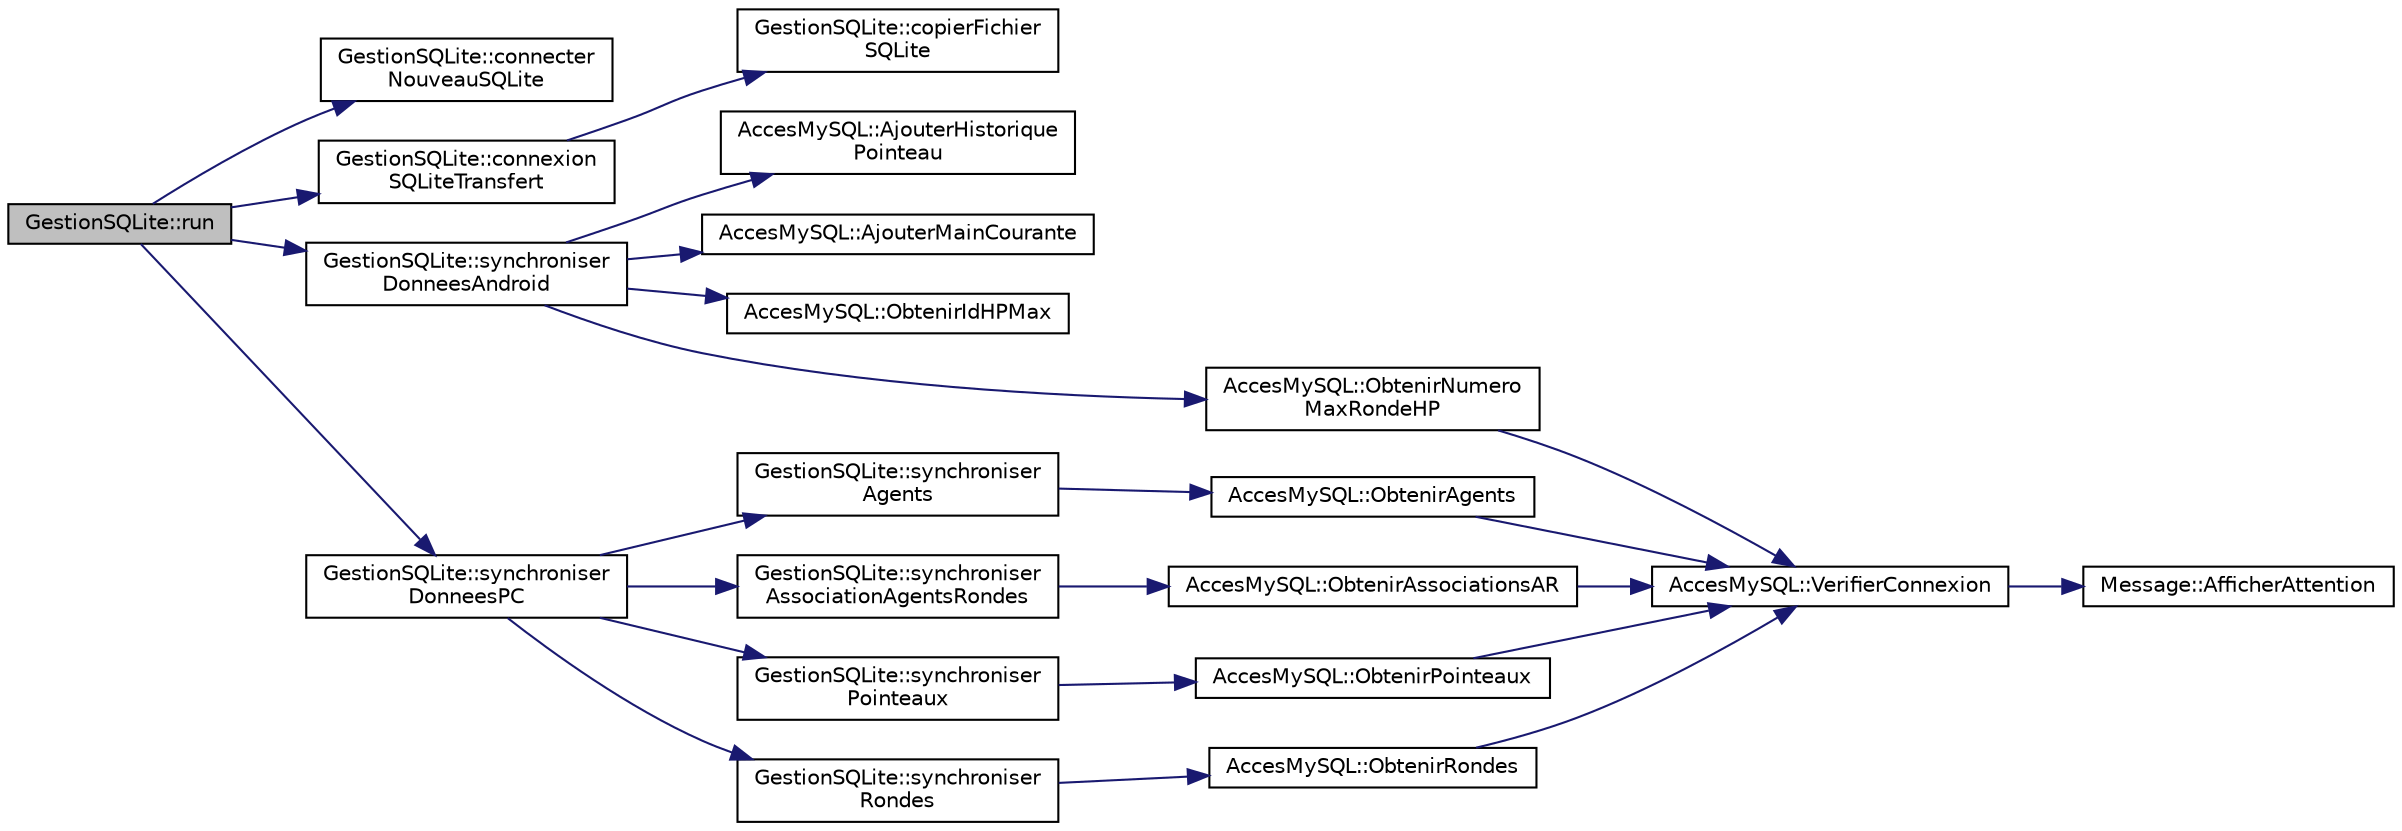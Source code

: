 digraph "GestionSQLite::run"
{
 // LATEX_PDF_SIZE
  edge [fontname="Helvetica",fontsize="10",labelfontname="Helvetica",labelfontsize="10"];
  node [fontname="Helvetica",fontsize="10",shape=record];
  rankdir="LR";
  Node1 [label="GestionSQLite::run",height=0.2,width=0.4,color="black", fillcolor="grey75", style="filled", fontcolor="black",tooltip="GestionSQLite::run Cette méthode est une surcharge de la fonction run() de QThread...."];
  Node1 -> Node2 [color="midnightblue",fontsize="10",style="solid"];
  Node2 [label="GestionSQLite::connecter\lNouveauSQLite",height=0.2,width=0.4,color="black", fillcolor="white", style="filled",URL="$class_gestion_s_q_lite.html#a3288415fa207de0c1d2dbeb20180acf6",tooltip="GestionSQLite::connecterNouveauSQLite Cette méthode permet, une fois appelée, de connecter la base de..."];
  Node1 -> Node3 [color="midnightblue",fontsize="10",style="solid"];
  Node3 [label="GestionSQLite::connexion\lSQLiteTransfert",height=0.2,width=0.4,color="black", fillcolor="white", style="filled",URL="$class_gestion_s_q_lite.html#a29b3de5cd383e9a605f1159486f533d2",tooltip="GestionSQLite::connexionSQLiteTransfert Cette méthode permet, une fois appelée, de connecter la base ..."];
  Node3 -> Node4 [color="midnightblue",fontsize="10",style="solid"];
  Node4 [label="GestionSQLite::copierFichier\lSQLite",height=0.2,width=0.4,color="black", fillcolor="white", style="filled",URL="$class_gestion_s_q_lite.html#adb9c73a81b525d91b8d027f9b260a4d4",tooltip="GestionSQLite::copierFichierSQLite Cette méthode permet de supprimer les fichiers issues d'une ancien..."];
  Node1 -> Node5 [color="midnightblue",fontsize="10",style="solid"];
  Node5 [label="GestionSQLite::synchroniser\lDonneesAndroid",height=0.2,width=0.4,color="black", fillcolor="white", style="filled",URL="$class_gestion_s_q_lite.html#a5268e1bf2f67d3110f2e38f0a020026e",tooltip="GestionSQLite::synchroniserDonneesAndroid Cette méthode permet de synchroniser les données réçus du s..."];
  Node5 -> Node6 [color="midnightblue",fontsize="10",style="solid"];
  Node6 [label="AccesMySQL::AjouterHistorique\lPointeau",height=0.2,width=0.4,color="black", fillcolor="white", style="filled",URL="$class_acces_my_s_q_l.html#ae33dc69597ff9fcaea71654c0f8cb8a0",tooltip=" "];
  Node5 -> Node7 [color="midnightblue",fontsize="10",style="solid"];
  Node7 [label="AccesMySQL::AjouterMainCourante",height=0.2,width=0.4,color="black", fillcolor="white", style="filled",URL="$class_acces_my_s_q_l.html#a2f9529bb9c27ade64c0d4fa379e065c1",tooltip=" "];
  Node5 -> Node8 [color="midnightblue",fontsize="10",style="solid"];
  Node8 [label="AccesMySQL::ObtenirIdHPMax",height=0.2,width=0.4,color="black", fillcolor="white", style="filled",URL="$class_acces_my_s_q_l.html#a0cb150b3e0b00c877469cbbddde616e6",tooltip=" "];
  Node5 -> Node9 [color="midnightblue",fontsize="10",style="solid"];
  Node9 [label="AccesMySQL::ObtenirNumero\lMaxRondeHP",height=0.2,width=0.4,color="black", fillcolor="white", style="filled",URL="$class_acces_my_s_q_l.html#a6de489e72e6ec198612def461924a42c",tooltip="AccesMySQL::ObtenirNumeroMaxRondeHP Cette fonction permet d'obtenir le numeroRonde maximal de la tabl..."];
  Node9 -> Node10 [color="midnightblue",fontsize="10",style="solid"];
  Node10 [label="AccesMySQL::VerifierConnexion",height=0.2,width=0.4,color="black", fillcolor="white", style="filled",URL="$class_acces_my_s_q_l.html#ae2b42d87939b253b3cccb1a69b49cc51",tooltip=" "];
  Node10 -> Node11 [color="midnightblue",fontsize="10",style="solid"];
  Node11 [label="Message::AfficherAttention",height=0.2,width=0.4,color="black", fillcolor="white", style="filled",URL="$class_message.html#ac86f47b97c03cd86df0f23a28ea8a0a9",tooltip="Message::AfficherAttention Permet d'afficher l'information passé en paramètre dans un popup avec une ..."];
  Node1 -> Node12 [color="midnightblue",fontsize="10",style="solid"];
  Node12 [label="GestionSQLite::synchroniser\lDonneesPC",height=0.2,width=0.4,color="black", fillcolor="white", style="filled",URL="$class_gestion_s_q_lite.html#a2bc2067c30539a156907a9d864909843",tooltip="GestionSQLite::synchroniserDonneesPC Cette méthode permet de lancer la synchronisation des Agents,..."];
  Node12 -> Node13 [color="midnightblue",fontsize="10",style="solid"];
  Node13 [label="GestionSQLite::synchroniser\lAgents",height=0.2,width=0.4,color="black", fillcolor="white", style="filled",URL="$class_gestion_s_q_lite.html#aa21af4d78c551bbb2b353baadddb7bf1",tooltip="GestionSQLite::synchroniserAgents Cette méthode permet de synchroniser les données concernant la tabl..."];
  Node13 -> Node14 [color="midnightblue",fontsize="10",style="solid"];
  Node14 [label="AccesMySQL::ObtenirAgents",height=0.2,width=0.4,color="black", fillcolor="white", style="filled",URL="$class_acces_my_s_q_l.html#af4e9de285072a0bf4a565ff08ccb57b2",tooltip="AccesMySQL::ObtenirAgents Permet d'obtenir la liste de tous les agents présent dans la base de donnée..."];
  Node14 -> Node10 [color="midnightblue",fontsize="10",style="solid"];
  Node12 -> Node15 [color="midnightblue",fontsize="10",style="solid"];
  Node15 [label="GestionSQLite::synchroniser\lAssociationAgentsRondes",height=0.2,width=0.4,color="black", fillcolor="white", style="filled",URL="$class_gestion_s_q_lite.html#a6683883aad84005251f776c8e8702a13",tooltip="GestionSQLite::synchroniserAssociationAgentsRondes Cette méthode permet de synchroniser les données c..."];
  Node15 -> Node16 [color="midnightblue",fontsize="10",style="solid"];
  Node16 [label="AccesMySQL::ObtenirAssociationsAR",height=0.2,width=0.4,color="black", fillcolor="white", style="filled",URL="$class_acces_my_s_q_l.html#a74a52a60bdf15437f6bab44c9b47d5c7",tooltip=" "];
  Node16 -> Node10 [color="midnightblue",fontsize="10",style="solid"];
  Node12 -> Node17 [color="midnightblue",fontsize="10",style="solid"];
  Node17 [label="GestionSQLite::synchroniser\lPointeaux",height=0.2,width=0.4,color="black", fillcolor="white", style="filled",URL="$class_gestion_s_q_lite.html#acdf4546b62268ef0bf8a8266a562562a",tooltip="GestionSQLite::synchroniserPointeaux Cette méthode permet de synchroniser les données concernant la t..."];
  Node17 -> Node18 [color="midnightblue",fontsize="10",style="solid"];
  Node18 [label="AccesMySQL::ObtenirPointeaux",height=0.2,width=0.4,color="black", fillcolor="white", style="filled",URL="$class_acces_my_s_q_l.html#a8b1720e4b2603e730c9e194f52bb4108",tooltip="AccesMySQL::ObtenirPointeau Permet d'obtenir la liste de tous les pointeaux présents dans la base de ..."];
  Node18 -> Node10 [color="midnightblue",fontsize="10",style="solid"];
  Node12 -> Node19 [color="midnightblue",fontsize="10",style="solid"];
  Node19 [label="GestionSQLite::synchroniser\lRondes",height=0.2,width=0.4,color="black", fillcolor="white", style="filled",URL="$class_gestion_s_q_lite.html#aec9788caf39eba40e707162df06a5e42",tooltip="GestionSQLite::synchroniserRondes Cette méthode permet de synchroniser les données concernant la tabl..."];
  Node19 -> Node20 [color="midnightblue",fontsize="10",style="solid"];
  Node20 [label="AccesMySQL::ObtenirRondes",height=0.2,width=0.4,color="black", fillcolor="white", style="filled",URL="$class_acces_my_s_q_l.html#a595ad69b9e897ed6bb920ce52cd663b7",tooltip="AccesMySQL::ObtenirRondes Permet d'obtenir la liste de toutes les rondes présentes dans la base de do..."];
  Node20 -> Node10 [color="midnightblue",fontsize="10",style="solid"];
}
